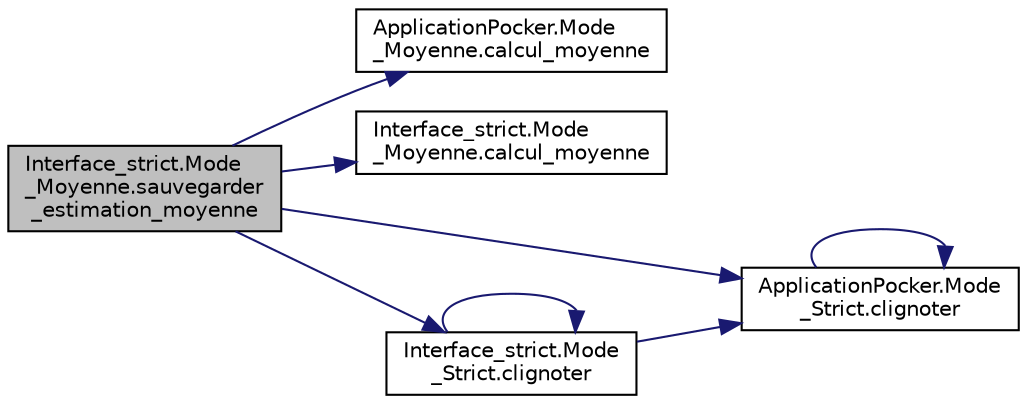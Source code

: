digraph "Interface_strict.Mode_Moyenne.sauvegarder_estimation_moyenne"
{
  edge [fontname="Helvetica",fontsize="10",labelfontname="Helvetica",labelfontsize="10"];
  node [fontname="Helvetica",fontsize="10",shape=record];
  rankdir="LR";
  Node17 [label="Interface_strict.Mode\l_Moyenne.sauvegarder\l_estimation_moyenne",height=0.2,width=0.4,color="black", fillcolor="grey75", style="filled", fontcolor="black"];
  Node17 -> Node18 [color="midnightblue",fontsize="10",style="solid",fontname="Helvetica"];
  Node18 [label="ApplicationPocker.Mode\l_Moyenne.calcul_moyenne",height=0.2,width=0.4,color="black", fillcolor="white", style="filled",URL="$class_application_pocker_1_1_mode___moyenne.html#a332b0847f5de402967366762c6d8c4f9"];
  Node17 -> Node19 [color="midnightblue",fontsize="10",style="solid",fontname="Helvetica"];
  Node19 [label="Interface_strict.Mode\l_Moyenne.calcul_moyenne",height=0.2,width=0.4,color="black", fillcolor="white", style="filled",URL="$class_interface__strict_1_1_mode___moyenne.html#a0621e696e42a9f1a6bc5efc2eae8beb9"];
  Node17 -> Node20 [color="midnightblue",fontsize="10",style="solid",fontname="Helvetica"];
  Node20 [label="ApplicationPocker.Mode\l_Strict.clignoter",height=0.2,width=0.4,color="black", fillcolor="white", style="filled",URL="$class_application_pocker_1_1_mode___strict.html#a843a41abde8f3149546359546840d74a"];
  Node20 -> Node20 [color="midnightblue",fontsize="10",style="solid",fontname="Helvetica"];
  Node17 -> Node21 [color="midnightblue",fontsize="10",style="solid",fontname="Helvetica"];
  Node21 [label="Interface_strict.Mode\l_Strict.clignoter",height=0.2,width=0.4,color="black", fillcolor="white", style="filled",URL="$class_interface__strict_1_1_mode___strict.html#a4e861610380efa3bf23ac3e7c2ecdac7"];
  Node21 -> Node20 [color="midnightblue",fontsize="10",style="solid",fontname="Helvetica"];
  Node21 -> Node21 [color="midnightblue",fontsize="10",style="solid",fontname="Helvetica"];
}
